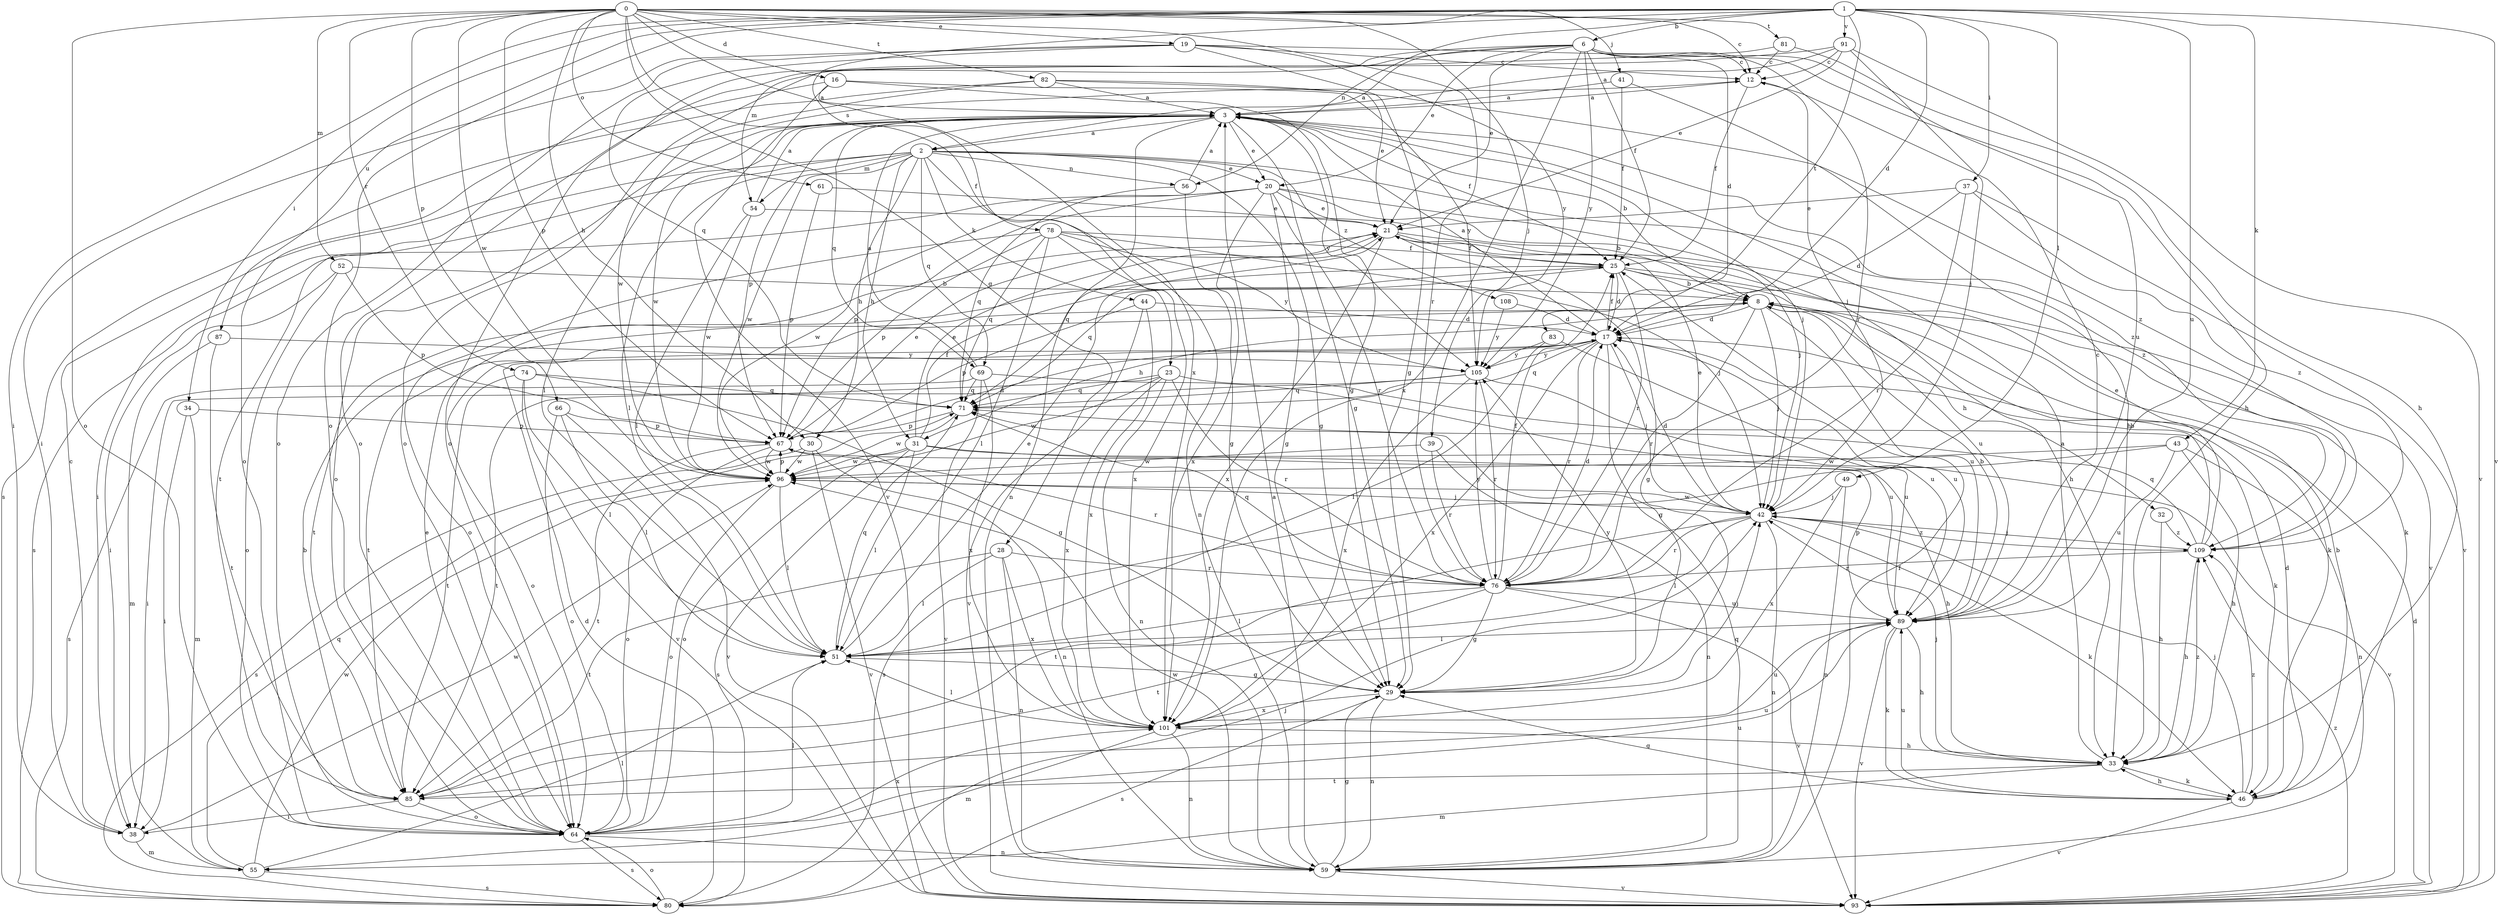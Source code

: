 strict digraph  {
0;
1;
2;
3;
6;
8;
12;
16;
17;
19;
20;
21;
23;
25;
28;
29;
30;
31;
32;
33;
34;
37;
38;
39;
41;
42;
43;
44;
46;
49;
51;
52;
54;
55;
56;
59;
61;
64;
66;
67;
69;
71;
74;
76;
78;
80;
81;
82;
83;
85;
87;
89;
91;
93;
96;
101;
105;
108;
109;
0 -> 12  [label=c];
0 -> 16  [label=d];
0 -> 19  [label=e];
0 -> 23  [label=f];
0 -> 28  [label=g];
0 -> 30  [label=h];
0 -> 39  [label=j];
0 -> 41  [label=j];
0 -> 52  [label=m];
0 -> 61  [label=o];
0 -> 64  [label=o];
0 -> 66  [label=p];
0 -> 67  [label=p];
0 -> 74  [label=r];
0 -> 76  [label=r];
0 -> 81  [label=t];
0 -> 82  [label=t];
0 -> 96  [label=w];
0 -> 101  [label=x];
1 -> 6  [label=b];
1 -> 17  [label=d];
1 -> 34  [label=i];
1 -> 37  [label=i];
1 -> 38  [label=i];
1 -> 43  [label=k];
1 -> 49  [label=l];
1 -> 56  [label=n];
1 -> 64  [label=o];
1 -> 78  [label=s];
1 -> 83  [label=t];
1 -> 87  [label=u];
1 -> 89  [label=u];
1 -> 91  [label=v];
1 -> 93  [label=v];
2 -> 20  [label=e];
2 -> 29  [label=g];
2 -> 30  [label=h];
2 -> 31  [label=h];
2 -> 38  [label=i];
2 -> 44  [label=k];
2 -> 51  [label=l];
2 -> 54  [label=m];
2 -> 56  [label=n];
2 -> 59  [label=n];
2 -> 69  [label=q];
2 -> 85  [label=t];
2 -> 96  [label=w];
2 -> 108  [label=z];
2 -> 109  [label=z];
3 -> 2  [label=a];
3 -> 8  [label=b];
3 -> 20  [label=e];
3 -> 25  [label=f];
3 -> 29  [label=g];
3 -> 42  [label=j];
3 -> 51  [label=l];
3 -> 59  [label=n];
3 -> 64  [label=o];
3 -> 67  [label=p];
3 -> 69  [label=q];
3 -> 96  [label=w];
3 -> 105  [label=y];
3 -> 109  [label=z];
6 -> 2  [label=a];
6 -> 12  [label=c];
6 -> 17  [label=d];
6 -> 20  [label=e];
6 -> 21  [label=e];
6 -> 25  [label=f];
6 -> 54  [label=m];
6 -> 64  [label=o];
6 -> 76  [label=r];
6 -> 89  [label=u];
6 -> 101  [label=x];
6 -> 105  [label=y];
8 -> 17  [label=d];
8 -> 31  [label=h];
8 -> 32  [label=h];
8 -> 42  [label=j];
8 -> 46  [label=k];
8 -> 76  [label=r];
8 -> 85  [label=t];
8 -> 89  [label=u];
12 -> 3  [label=a];
12 -> 25  [label=f];
12 -> 42  [label=j];
16 -> 3  [label=a];
16 -> 29  [label=g];
16 -> 64  [label=o];
16 -> 93  [label=v];
16 -> 105  [label=y];
17 -> 3  [label=a];
17 -> 25  [label=f];
17 -> 29  [label=g];
17 -> 42  [label=j];
17 -> 64  [label=o];
17 -> 71  [label=q];
17 -> 76  [label=r];
17 -> 89  [label=u];
17 -> 101  [label=x];
17 -> 105  [label=y];
19 -> 12  [label=c];
19 -> 29  [label=g];
19 -> 33  [label=h];
19 -> 38  [label=i];
19 -> 64  [label=o];
19 -> 71  [label=q];
19 -> 105  [label=y];
20 -> 21  [label=e];
20 -> 29  [label=g];
20 -> 33  [label=h];
20 -> 42  [label=j];
20 -> 67  [label=p];
20 -> 76  [label=r];
20 -> 80  [label=s];
20 -> 96  [label=w];
20 -> 101  [label=x];
21 -> 25  [label=f];
21 -> 71  [label=q];
21 -> 76  [label=r];
21 -> 93  [label=v];
21 -> 101  [label=x];
23 -> 38  [label=i];
23 -> 46  [label=k];
23 -> 59  [label=n];
23 -> 71  [label=q];
23 -> 76  [label=r];
23 -> 96  [label=w];
23 -> 101  [label=x];
25 -> 8  [label=b];
25 -> 17  [label=d];
25 -> 29  [label=g];
25 -> 46  [label=k];
25 -> 71  [label=q];
25 -> 85  [label=t];
25 -> 89  [label=u];
28 -> 51  [label=l];
28 -> 59  [label=n];
28 -> 76  [label=r];
28 -> 85  [label=t];
28 -> 101  [label=x];
29 -> 42  [label=j];
29 -> 59  [label=n];
29 -> 80  [label=s];
29 -> 101  [label=x];
29 -> 105  [label=y];
30 -> 59  [label=n];
30 -> 80  [label=s];
30 -> 93  [label=v];
30 -> 96  [label=w];
31 -> 21  [label=e];
31 -> 25  [label=f];
31 -> 33  [label=h];
31 -> 51  [label=l];
31 -> 64  [label=o];
31 -> 80  [label=s];
31 -> 93  [label=v];
31 -> 96  [label=w];
32 -> 33  [label=h];
32 -> 109  [label=z];
33 -> 3  [label=a];
33 -> 42  [label=j];
33 -> 46  [label=k];
33 -> 55  [label=m];
33 -> 85  [label=t];
33 -> 109  [label=z];
34 -> 38  [label=i];
34 -> 55  [label=m];
34 -> 67  [label=p];
37 -> 17  [label=d];
37 -> 21  [label=e];
37 -> 76  [label=r];
37 -> 93  [label=v];
37 -> 109  [label=z];
38 -> 12  [label=c];
38 -> 55  [label=m];
38 -> 96  [label=w];
39 -> 59  [label=n];
39 -> 76  [label=r];
39 -> 96  [label=w];
41 -> 3  [label=a];
41 -> 25  [label=f];
41 -> 33  [label=h];
42 -> 17  [label=d];
42 -> 21  [label=e];
42 -> 46  [label=k];
42 -> 51  [label=l];
42 -> 59  [label=n];
42 -> 76  [label=r];
42 -> 85  [label=t];
42 -> 96  [label=w];
42 -> 109  [label=z];
43 -> 33  [label=h];
43 -> 59  [label=n];
43 -> 80  [label=s];
43 -> 89  [label=u];
43 -> 96  [label=w];
44 -> 17  [label=d];
44 -> 67  [label=p];
44 -> 93  [label=v];
44 -> 101  [label=x];
46 -> 8  [label=b];
46 -> 17  [label=d];
46 -> 29  [label=g];
46 -> 33  [label=h];
46 -> 42  [label=j];
46 -> 89  [label=u];
46 -> 93  [label=v];
46 -> 109  [label=z];
49 -> 42  [label=j];
49 -> 59  [label=n];
49 -> 101  [label=x];
51 -> 21  [label=e];
51 -> 29  [label=g];
51 -> 71  [label=q];
52 -> 8  [label=b];
52 -> 38  [label=i];
52 -> 64  [label=o];
52 -> 67  [label=p];
54 -> 3  [label=a];
54 -> 8  [label=b];
54 -> 51  [label=l];
54 -> 96  [label=w];
55 -> 51  [label=l];
55 -> 71  [label=q];
55 -> 80  [label=s];
55 -> 96  [label=w];
56 -> 3  [label=a];
56 -> 29  [label=g];
56 -> 71  [label=q];
59 -> 3  [label=a];
59 -> 25  [label=f];
59 -> 29  [label=g];
59 -> 71  [label=q];
59 -> 93  [label=v];
59 -> 96  [label=w];
61 -> 21  [label=e];
61 -> 67  [label=p];
64 -> 21  [label=e];
64 -> 51  [label=l];
64 -> 59  [label=n];
64 -> 80  [label=s];
64 -> 89  [label=u];
64 -> 101  [label=x];
66 -> 51  [label=l];
66 -> 64  [label=o];
66 -> 67  [label=p];
66 -> 93  [label=v];
67 -> 17  [label=d];
67 -> 21  [label=e];
67 -> 64  [label=o];
67 -> 76  [label=r];
67 -> 85  [label=t];
67 -> 96  [label=w];
69 -> 3  [label=a];
69 -> 71  [label=q];
69 -> 80  [label=s];
69 -> 89  [label=u];
69 -> 93  [label=v];
69 -> 101  [label=x];
71 -> 67  [label=p];
71 -> 96  [label=w];
74 -> 29  [label=g];
74 -> 51  [label=l];
74 -> 71  [label=q];
74 -> 85  [label=t];
74 -> 93  [label=v];
76 -> 17  [label=d];
76 -> 25  [label=f];
76 -> 29  [label=g];
76 -> 51  [label=l];
76 -> 71  [label=q];
76 -> 85  [label=t];
76 -> 89  [label=u];
76 -> 93  [label=v];
76 -> 105  [label=y];
78 -> 25  [label=f];
78 -> 42  [label=j];
78 -> 51  [label=l];
78 -> 64  [label=o];
78 -> 67  [label=p];
78 -> 71  [label=q];
78 -> 101  [label=x];
78 -> 105  [label=y];
80 -> 17  [label=d];
80 -> 42  [label=j];
80 -> 64  [label=o];
81 -> 12  [label=c];
81 -> 33  [label=h];
81 -> 64  [label=o];
82 -> 3  [label=a];
82 -> 21  [label=e];
82 -> 80  [label=s];
82 -> 96  [label=w];
82 -> 109  [label=z];
83 -> 51  [label=l];
83 -> 89  [label=u];
83 -> 105  [label=y];
85 -> 8  [label=b];
85 -> 38  [label=i];
85 -> 64  [label=o];
85 -> 89  [label=u];
87 -> 55  [label=m];
87 -> 85  [label=t];
87 -> 105  [label=y];
89 -> 8  [label=b];
89 -> 12  [label=c];
89 -> 33  [label=h];
89 -> 46  [label=k];
89 -> 51  [label=l];
89 -> 67  [label=p];
89 -> 93  [label=v];
91 -> 3  [label=a];
91 -> 12  [label=c];
91 -> 21  [label=e];
91 -> 42  [label=j];
91 -> 64  [label=o];
91 -> 93  [label=v];
93 -> 17  [label=d];
93 -> 109  [label=z];
96 -> 42  [label=j];
96 -> 51  [label=l];
96 -> 64  [label=o];
96 -> 67  [label=p];
101 -> 33  [label=h];
101 -> 51  [label=l];
101 -> 55  [label=m];
101 -> 59  [label=n];
101 -> 89  [label=u];
105 -> 71  [label=q];
105 -> 76  [label=r];
105 -> 85  [label=t];
105 -> 89  [label=u];
105 -> 101  [label=x];
108 -> 17  [label=d];
108 -> 105  [label=y];
109 -> 8  [label=b];
109 -> 21  [label=e];
109 -> 33  [label=h];
109 -> 42  [label=j];
109 -> 71  [label=q];
109 -> 76  [label=r];
}
